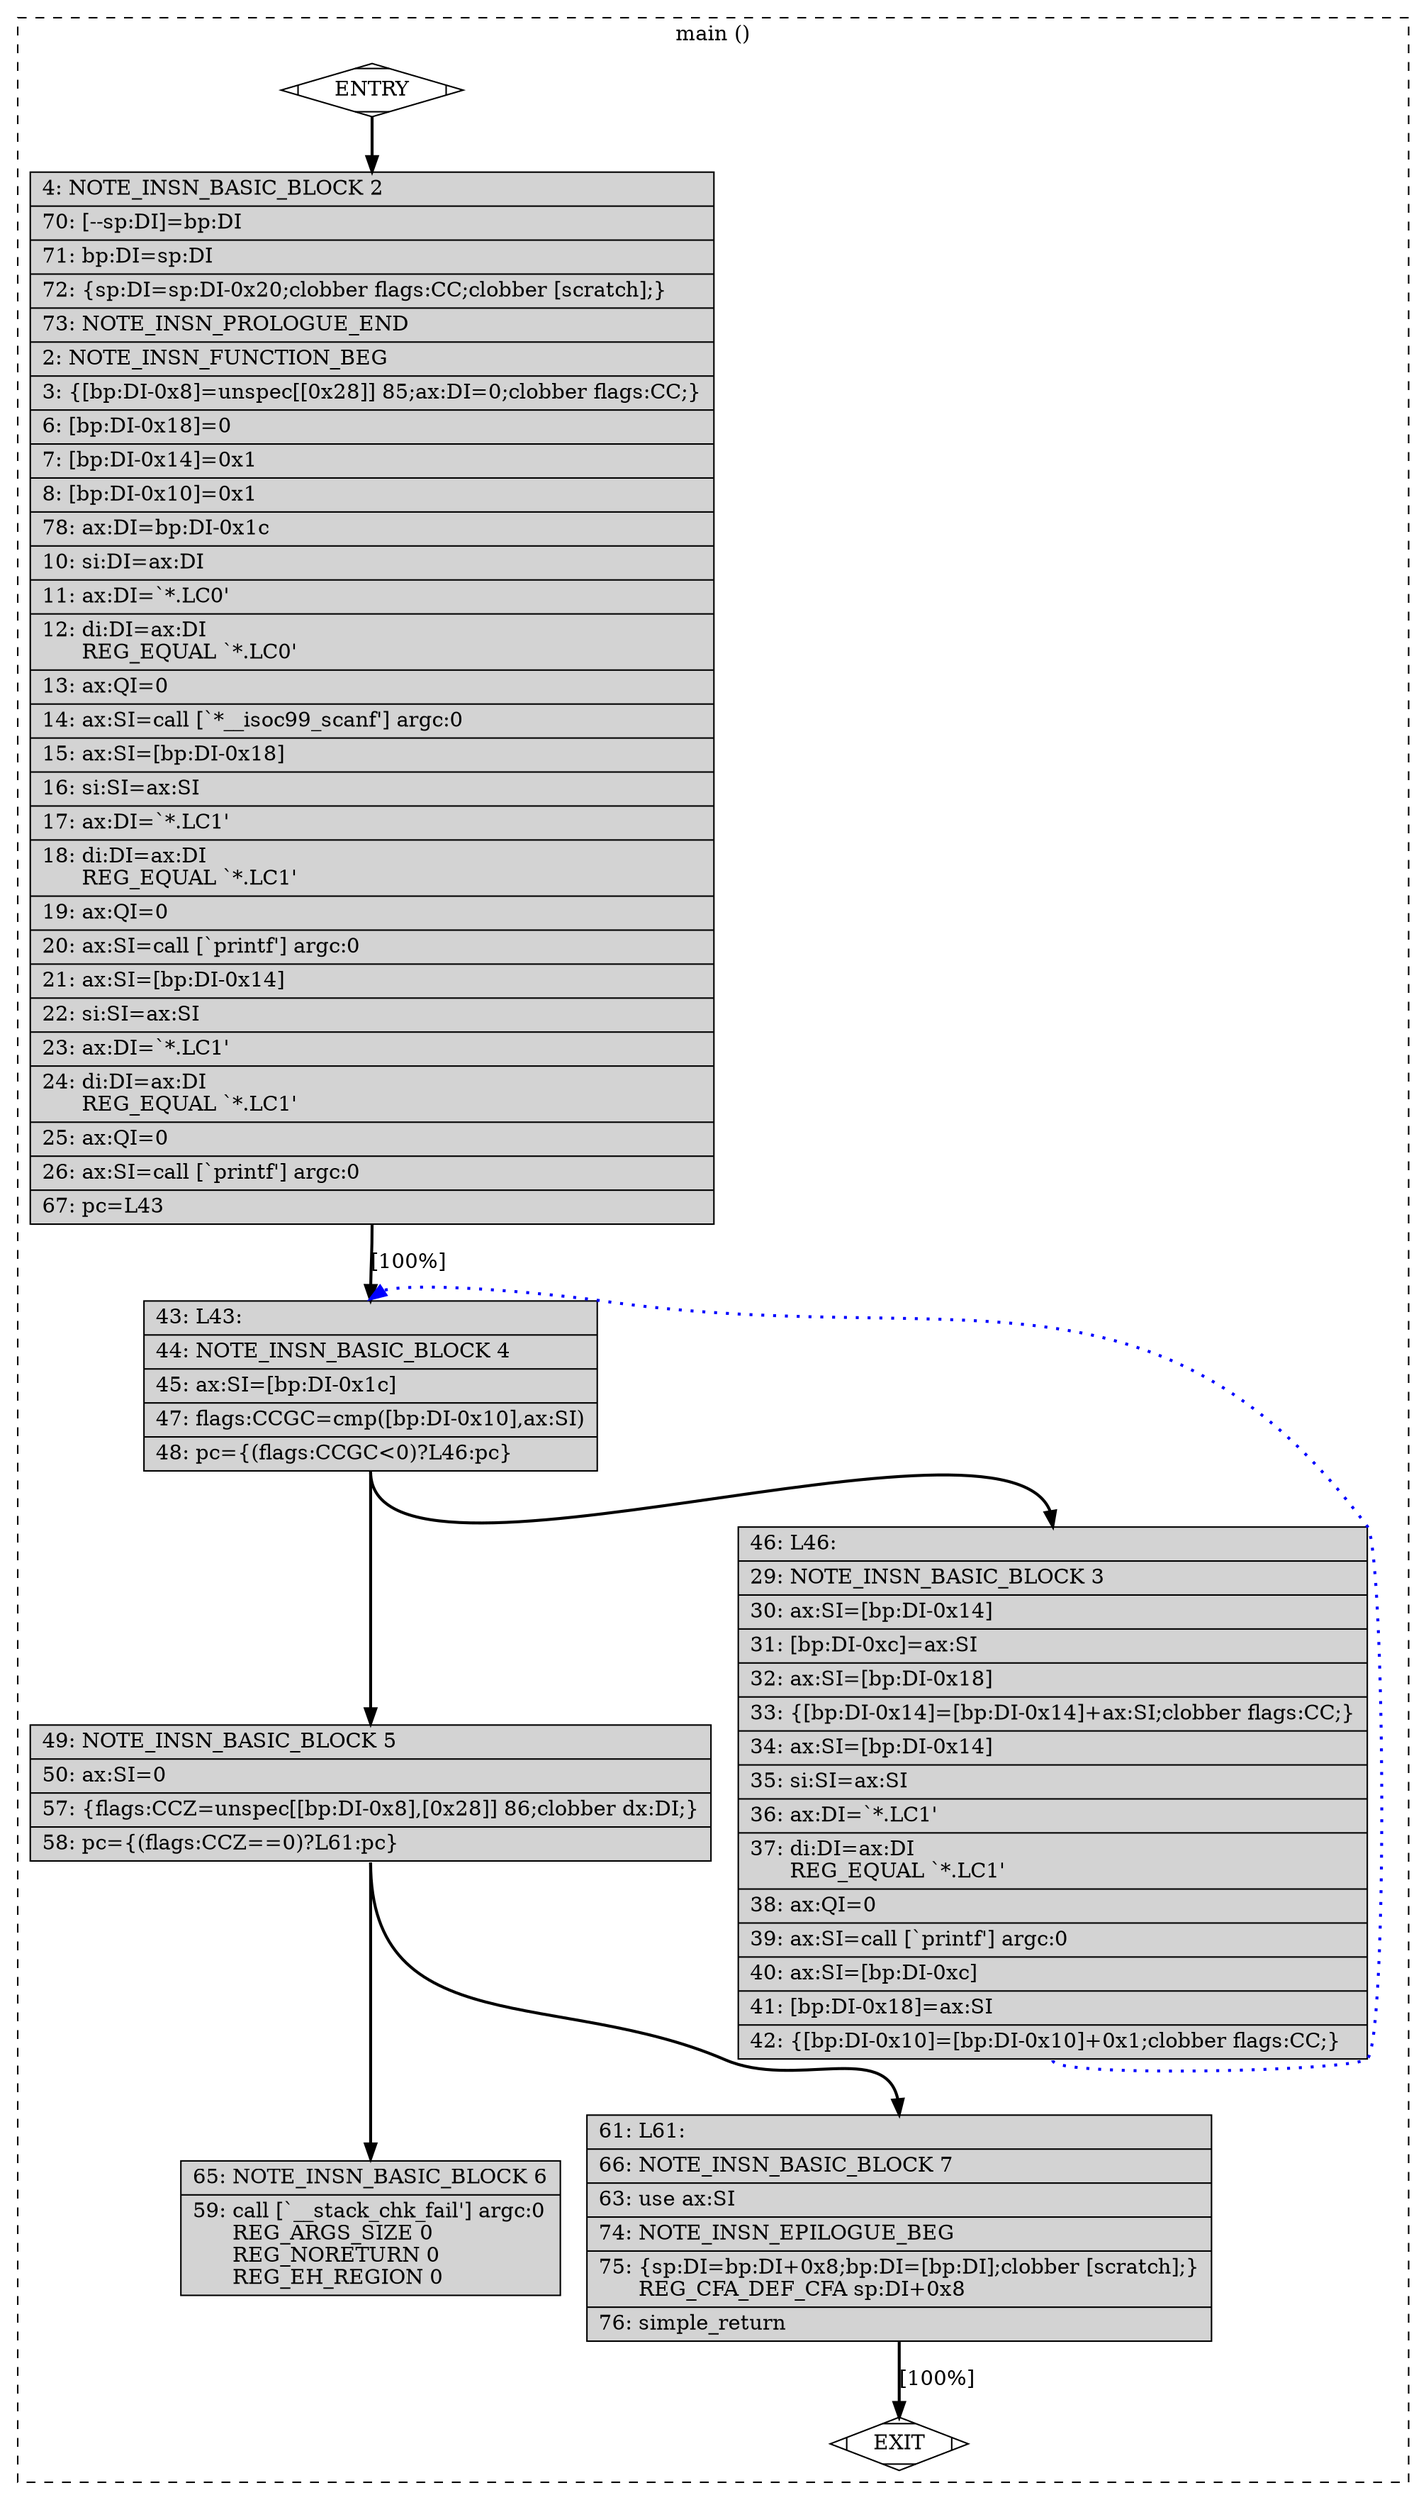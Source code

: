 digraph "a-main.c.327r.zero_call_used_regs" {
overlap=false;
subgraph "cluster_main" {
	style="dashed";
	color="black";
	label="main ()";
	fn_0_basic_block_0 [shape=Mdiamond,style=filled,fillcolor=white,label="ENTRY"];

	fn_0_basic_block_2 [shape=record,style=filled,fillcolor=lightgrey,label="{\ \ \ \ 4:\ NOTE_INSN_BASIC_BLOCK\ 2\l\
|\ \ \ 70:\ [--sp:DI]=bp:DI\l\
|\ \ \ 71:\ bp:DI=sp:DI\l\
|\ \ \ 72:\ \{sp:DI=sp:DI-0x20;clobber\ flags:CC;clobber\ [scratch];\}\l\
|\ \ \ 73:\ NOTE_INSN_PROLOGUE_END\l\
|\ \ \ \ 2:\ NOTE_INSN_FUNCTION_BEG\l\
|\ \ \ \ 3:\ \{[bp:DI-0x8]=unspec[[0x28]]\ 85;ax:DI=0;clobber\ flags:CC;\}\l\
|\ \ \ \ 6:\ [bp:DI-0x18]=0\l\
|\ \ \ \ 7:\ [bp:DI-0x14]=0x1\l\
|\ \ \ \ 8:\ [bp:DI-0x10]=0x1\l\
|\ \ \ 78:\ ax:DI=bp:DI-0x1c\l\
|\ \ \ 10:\ si:DI=ax:DI\l\
|\ \ \ 11:\ ax:DI=`*.LC0'\l\
|\ \ \ 12:\ di:DI=ax:DI\l\
\ \ \ \ \ \ REG_EQUAL\ `*.LC0'\l\
|\ \ \ 13:\ ax:QI=0\l\
|\ \ \ 14:\ ax:SI=call\ [`*__isoc99_scanf']\ argc:0\l\
|\ \ \ 15:\ ax:SI=[bp:DI-0x18]\l\
|\ \ \ 16:\ si:SI=ax:SI\l\
|\ \ \ 17:\ ax:DI=`*.LC1'\l\
|\ \ \ 18:\ di:DI=ax:DI\l\
\ \ \ \ \ \ REG_EQUAL\ `*.LC1'\l\
|\ \ \ 19:\ ax:QI=0\l\
|\ \ \ 20:\ ax:SI=call\ [`printf']\ argc:0\l\
|\ \ \ 21:\ ax:SI=[bp:DI-0x14]\l\
|\ \ \ 22:\ si:SI=ax:SI\l\
|\ \ \ 23:\ ax:DI=`*.LC1'\l\
|\ \ \ 24:\ di:DI=ax:DI\l\
\ \ \ \ \ \ REG_EQUAL\ `*.LC1'\l\
|\ \ \ 25:\ ax:QI=0\l\
|\ \ \ 26:\ ax:SI=call\ [`printf']\ argc:0\l\
|\ \ \ 67:\ pc=L43\l\
}"];

	fn_0_basic_block_4 [shape=record,style=filled,fillcolor=lightgrey,label="{\ \ \ 43:\ L43:\l\
|\ \ \ 44:\ NOTE_INSN_BASIC_BLOCK\ 4\l\
|\ \ \ 45:\ ax:SI=[bp:DI-0x1c]\l\
|\ \ \ 47:\ flags:CCGC=cmp([bp:DI-0x10],ax:SI)\l\
|\ \ \ 48:\ pc=\{(flags:CCGC\<0)?L46:pc\}\l\
}"];

	fn_0_basic_block_5 [shape=record,style=filled,fillcolor=lightgrey,label="{\ \ \ 49:\ NOTE_INSN_BASIC_BLOCK\ 5\l\
|\ \ \ 50:\ ax:SI=0\l\
|\ \ \ 57:\ \{flags:CCZ=unspec[[bp:DI-0x8],[0x28]]\ 86;clobber\ dx:DI;\}\l\
|\ \ \ 58:\ pc=\{(flags:CCZ==0)?L61:pc\}\l\
}"];

	fn_0_basic_block_6 [shape=record,style=filled,fillcolor=lightgrey,label="{\ \ \ 65:\ NOTE_INSN_BASIC_BLOCK\ 6\l\
|\ \ \ 59:\ call\ [`__stack_chk_fail']\ argc:0\l\
\ \ \ \ \ \ REG_ARGS_SIZE\ 0\l\
\ \ \ \ \ \ REG_NORETURN\ 0\l\
\ \ \ \ \ \ REG_EH_REGION\ 0\l\
}"];

	fn_0_basic_block_7 [shape=record,style=filled,fillcolor=lightgrey,label="{\ \ \ 61:\ L61:\l\
|\ \ \ 66:\ NOTE_INSN_BASIC_BLOCK\ 7\l\
|\ \ \ 63:\ use\ ax:SI\l\
|\ \ \ 74:\ NOTE_INSN_EPILOGUE_BEG\l\
|\ \ \ 75:\ \{sp:DI=bp:DI+0x8;bp:DI=[bp:DI];clobber\ [scratch];\}\l\
\ \ \ \ \ \ REG_CFA_DEF_CFA\ sp:DI+0x8\l\
|\ \ \ 76:\ simple_return\l\
}"];

	fn_0_basic_block_3 [shape=record,style=filled,fillcolor=lightgrey,label="{\ \ \ 46:\ L46:\l\
|\ \ \ 29:\ NOTE_INSN_BASIC_BLOCK\ 3\l\
|\ \ \ 30:\ ax:SI=[bp:DI-0x14]\l\
|\ \ \ 31:\ [bp:DI-0xc]=ax:SI\l\
|\ \ \ 32:\ ax:SI=[bp:DI-0x18]\l\
|\ \ \ 33:\ \{[bp:DI-0x14]=[bp:DI-0x14]+ax:SI;clobber\ flags:CC;\}\l\
|\ \ \ 34:\ ax:SI=[bp:DI-0x14]\l\
|\ \ \ 35:\ si:SI=ax:SI\l\
|\ \ \ 36:\ ax:DI=`*.LC1'\l\
|\ \ \ 37:\ di:DI=ax:DI\l\
\ \ \ \ \ \ REG_EQUAL\ `*.LC1'\l\
|\ \ \ 38:\ ax:QI=0\l\
|\ \ \ 39:\ ax:SI=call\ [`printf']\ argc:0\l\
|\ \ \ 40:\ ax:SI=[bp:DI-0xc]\l\
|\ \ \ 41:\ [bp:DI-0x18]=ax:SI\l\
|\ \ \ 42:\ \{[bp:DI-0x10]=[bp:DI-0x10]+0x1;clobber\ flags:CC;\}\l\
}"];

	fn_0_basic_block_1 [shape=Mdiamond,style=filled,fillcolor=white,label="EXIT"];

	fn_0_basic_block_0:s -> fn_0_basic_block_2:n [style="solid,bold",color=black,weight=100,constraint=true];
	fn_0_basic_block_2:s -> fn_0_basic_block_4:n [style="solid,bold",color=black,weight=10,constraint=true,label="[100%]"];
	fn_0_basic_block_3:s -> fn_0_basic_block_4:n [style="dotted,bold",color=blue,weight=10,constraint=false];
	fn_0_basic_block_4:s -> fn_0_basic_block_3:n [style="solid,bold",color=black,weight=10,constraint=true];
	fn_0_basic_block_4:s -> fn_0_basic_block_5:n [style="solid,bold",color=black,weight=100,constraint=true];
	fn_0_basic_block_5:s -> fn_0_basic_block_7:n [style="solid,bold",color=black,weight=10,constraint=true];
	fn_0_basic_block_5:s -> fn_0_basic_block_6:n [style="solid,bold",color=black,weight=100,constraint=true];
	fn_0_basic_block_7:s -> fn_0_basic_block_1:n [style="solid,bold",color=black,weight=10,constraint=true,label="[100%]"];
	fn_0_basic_block_0:s -> fn_0_basic_block_1:n [style="invis",constraint=true];
}
}
